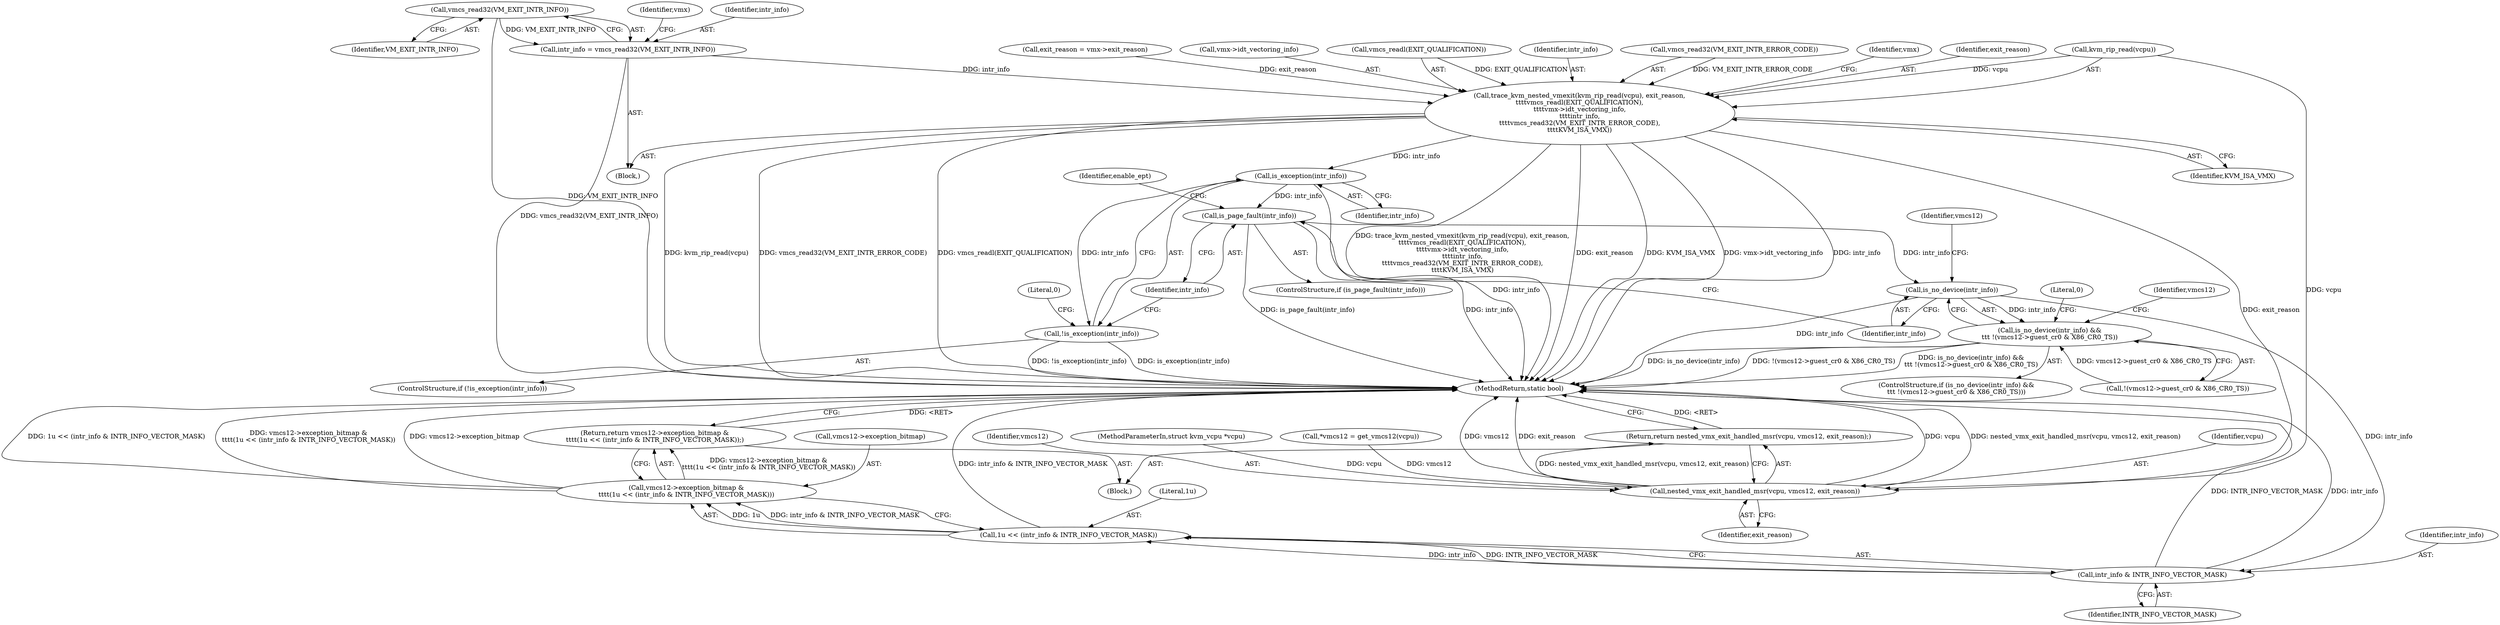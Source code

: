 digraph "0_linux_a642fc305053cc1c6e47e4f4df327895747ab485@API" {
"1000109" [label="(Call,vmcs_read32(VM_EXIT_INTR_INFO))"];
"1000107" [label="(Call,intr_info = vmcs_read32(VM_EXIT_INTR_INFO))"];
"1000127" [label="(Call,trace_kvm_nested_vmexit(kvm_rip_read(vcpu), exit_reason,\n\t\t\t\tvmcs_readl(EXIT_QUALIFICATION),\n\t\t\t\tvmx->idt_vectoring_info,\n\t\t\t\tintr_info,\n\t\t\t\tvmcs_read32(VM_EXIT_INTR_ERROR_CODE),\n\t\t\t\tKVM_ISA_VMX))"];
"1000167" [label="(Call,is_exception(intr_info))"];
"1000166" [label="(Call,!is_exception(intr_info))"];
"1000173" [label="(Call,is_page_fault(intr_info))"];
"1000180" [label="(Call,is_no_device(intr_info))"];
"1000179" [label="(Call,is_no_device(intr_info) &&\n\t\t\t !(vmcs12->guest_cr0 & X86_CR0_TS))"];
"1000197" [label="(Call,intr_info & INTR_INFO_VECTOR_MASK)"];
"1000195" [label="(Call,1u << (intr_info & INTR_INFO_VECTOR_MASK))"];
"1000191" [label="(Call,vmcs12->exception_bitmap &\n\t\t\t\t(1u << (intr_info & INTR_INFO_VECTOR_MASK)))"];
"1000190" [label="(Return,return vmcs12->exception_bitmap &\n\t\t\t\t(1u << (intr_info & INTR_INFO_VECTOR_MASK));)"];
"1000285" [label="(Call,nested_vmx_exit_handled_msr(vcpu, vmcs12, exit_reason))"];
"1000284" [label="(Return,return nested_vmx_exit_handled_msr(vcpu, vmcs12, exit_reason);)"];
"1000165" [label="(ControlStructure,if (!is_exception(intr_info)))"];
"1000191" [label="(Call,vmcs12->exception_bitmap &\n\t\t\t\t(1u << (intr_info & INTR_INFO_VECTOR_MASK)))"];
"1000197" [label="(Call,intr_info & INTR_INFO_VECTOR_MASK)"];
"1000288" [label="(Identifier,exit_reason)"];
"1000139" [label="(Identifier,KVM_ISA_VMX)"];
"1000122" [label="(Call,exit_reason = vmx->exit_reason)"];
"1000176" [label="(Identifier,enable_ept)"];
"1000195" [label="(Call,1u << (intr_info & INTR_INFO_VECTOR_MASK))"];
"1000113" [label="(Identifier,vmx)"];
"1000174" [label="(Identifier,intr_info)"];
"1000179" [label="(Call,is_no_device(intr_info) &&\n\t\t\t !(vmcs12->guest_cr0 & X86_CR0_TS))"];
"1000170" [label="(Literal,0)"];
"1000180" [label="(Call,is_no_device(intr_info))"];
"1000284" [label="(Return,return nested_vmx_exit_handled_msr(vcpu, vmcs12, exit_reason);)"];
"1000166" [label="(Call,!is_exception(intr_info))"];
"1000192" [label="(Call,vmcs12->exception_bitmap)"];
"1000173" [label="(Call,is_page_fault(intr_info))"];
"1000128" [label="(Call,kvm_rip_read(vcpu))"];
"1000107" [label="(Call,intr_info = vmcs_read32(VM_EXIT_INTR_INFO))"];
"1000108" [label="(Identifier,intr_info)"];
"1000286" [label="(Identifier,vcpu)"];
"1000198" [label="(Identifier,intr_info)"];
"1000133" [label="(Call,vmx->idt_vectoring_info)"];
"1000109" [label="(Call,vmcs_read32(VM_EXIT_INTR_INFO))"];
"1000110" [label="(Identifier,VM_EXIT_INTR_INFO)"];
"1000181" [label="(Identifier,intr_info)"];
"1000193" [label="(Identifier,vmcs12)"];
"1000287" [label="(Identifier,vmcs12)"];
"1000131" [label="(Call,vmcs_readl(EXIT_QUALIFICATION))"];
"1000136" [label="(Identifier,intr_info)"];
"1000178" [label="(ControlStructure,if (is_no_device(intr_info) &&\n\t\t\t !(vmcs12->guest_cr0 & X86_CR0_TS)))"];
"1000199" [label="(Identifier,INTR_INFO_VECTOR_MASK)"];
"1000190" [label="(Return,return vmcs12->exception_bitmap &\n\t\t\t\t(1u << (intr_info & INTR_INFO_VECTOR_MASK));)"];
"1000137" [label="(Call,vmcs_read32(VM_EXIT_INTR_ERROR_CODE))"];
"1000167" [label="(Call,is_exception(intr_info))"];
"1000143" [label="(Identifier,vmx)"];
"1000185" [label="(Identifier,vmcs12)"];
"1000341" [label="(MethodReturn,static bool)"];
"1000105" [label="(Block,)"];
"1000130" [label="(Identifier,exit_reason)"];
"1000104" [label="(MethodParameterIn,struct kvm_vcpu *vcpu)"];
"1000285" [label="(Call,nested_vmx_exit_handled_msr(vcpu, vmcs12, exit_reason))"];
"1000196" [label="(Literal,1u)"];
"1000127" [label="(Call,trace_kvm_nested_vmexit(kvm_rip_read(vcpu), exit_reason,\n\t\t\t\tvmcs_readl(EXIT_QUALIFICATION),\n\t\t\t\tvmx->idt_vectoring_info,\n\t\t\t\tintr_info,\n\t\t\t\tvmcs_read32(VM_EXIT_INTR_ERROR_CODE),\n\t\t\t\tKVM_ISA_VMX))"];
"1000189" [label="(Literal,0)"];
"1000168" [label="(Identifier,intr_info)"];
"1000117" [label="(Call,*vmcs12 = get_vmcs12(vcpu))"];
"1000182" [label="(Call,!(vmcs12->guest_cr0 & X86_CR0_TS))"];
"1000172" [label="(ControlStructure,if (is_page_fault(intr_info)))"];
"1000163" [label="(Block,)"];
"1000109" -> "1000107"  [label="AST: "];
"1000109" -> "1000110"  [label="CFG: "];
"1000110" -> "1000109"  [label="AST: "];
"1000107" -> "1000109"  [label="CFG: "];
"1000109" -> "1000341"  [label="DDG: VM_EXIT_INTR_INFO"];
"1000109" -> "1000107"  [label="DDG: VM_EXIT_INTR_INFO"];
"1000107" -> "1000105"  [label="AST: "];
"1000108" -> "1000107"  [label="AST: "];
"1000113" -> "1000107"  [label="CFG: "];
"1000107" -> "1000341"  [label="DDG: vmcs_read32(VM_EXIT_INTR_INFO)"];
"1000107" -> "1000127"  [label="DDG: intr_info"];
"1000127" -> "1000105"  [label="AST: "];
"1000127" -> "1000139"  [label="CFG: "];
"1000128" -> "1000127"  [label="AST: "];
"1000130" -> "1000127"  [label="AST: "];
"1000131" -> "1000127"  [label="AST: "];
"1000133" -> "1000127"  [label="AST: "];
"1000136" -> "1000127"  [label="AST: "];
"1000137" -> "1000127"  [label="AST: "];
"1000139" -> "1000127"  [label="AST: "];
"1000143" -> "1000127"  [label="CFG: "];
"1000127" -> "1000341"  [label="DDG: trace_kvm_nested_vmexit(kvm_rip_read(vcpu), exit_reason,\n\t\t\t\tvmcs_readl(EXIT_QUALIFICATION),\n\t\t\t\tvmx->idt_vectoring_info,\n\t\t\t\tintr_info,\n\t\t\t\tvmcs_read32(VM_EXIT_INTR_ERROR_CODE),\n\t\t\t\tKVM_ISA_VMX)"];
"1000127" -> "1000341"  [label="DDG: exit_reason"];
"1000127" -> "1000341"  [label="DDG: KVM_ISA_VMX"];
"1000127" -> "1000341"  [label="DDG: vmx->idt_vectoring_info"];
"1000127" -> "1000341"  [label="DDG: intr_info"];
"1000127" -> "1000341"  [label="DDG: kvm_rip_read(vcpu)"];
"1000127" -> "1000341"  [label="DDG: vmcs_read32(VM_EXIT_INTR_ERROR_CODE)"];
"1000127" -> "1000341"  [label="DDG: vmcs_readl(EXIT_QUALIFICATION)"];
"1000128" -> "1000127"  [label="DDG: vcpu"];
"1000122" -> "1000127"  [label="DDG: exit_reason"];
"1000131" -> "1000127"  [label="DDG: EXIT_QUALIFICATION"];
"1000137" -> "1000127"  [label="DDG: VM_EXIT_INTR_ERROR_CODE"];
"1000127" -> "1000167"  [label="DDG: intr_info"];
"1000127" -> "1000285"  [label="DDG: exit_reason"];
"1000167" -> "1000166"  [label="AST: "];
"1000167" -> "1000168"  [label="CFG: "];
"1000168" -> "1000167"  [label="AST: "];
"1000166" -> "1000167"  [label="CFG: "];
"1000167" -> "1000341"  [label="DDG: intr_info"];
"1000167" -> "1000166"  [label="DDG: intr_info"];
"1000167" -> "1000173"  [label="DDG: intr_info"];
"1000166" -> "1000165"  [label="AST: "];
"1000170" -> "1000166"  [label="CFG: "];
"1000174" -> "1000166"  [label="CFG: "];
"1000166" -> "1000341"  [label="DDG: !is_exception(intr_info)"];
"1000166" -> "1000341"  [label="DDG: is_exception(intr_info)"];
"1000173" -> "1000172"  [label="AST: "];
"1000173" -> "1000174"  [label="CFG: "];
"1000174" -> "1000173"  [label="AST: "];
"1000176" -> "1000173"  [label="CFG: "];
"1000181" -> "1000173"  [label="CFG: "];
"1000173" -> "1000341"  [label="DDG: is_page_fault(intr_info)"];
"1000173" -> "1000341"  [label="DDG: intr_info"];
"1000173" -> "1000180"  [label="DDG: intr_info"];
"1000180" -> "1000179"  [label="AST: "];
"1000180" -> "1000181"  [label="CFG: "];
"1000181" -> "1000180"  [label="AST: "];
"1000185" -> "1000180"  [label="CFG: "];
"1000179" -> "1000180"  [label="CFG: "];
"1000180" -> "1000341"  [label="DDG: intr_info"];
"1000180" -> "1000179"  [label="DDG: intr_info"];
"1000180" -> "1000197"  [label="DDG: intr_info"];
"1000179" -> "1000178"  [label="AST: "];
"1000179" -> "1000182"  [label="CFG: "];
"1000182" -> "1000179"  [label="AST: "];
"1000189" -> "1000179"  [label="CFG: "];
"1000193" -> "1000179"  [label="CFG: "];
"1000179" -> "1000341"  [label="DDG: !(vmcs12->guest_cr0 & X86_CR0_TS)"];
"1000179" -> "1000341"  [label="DDG: is_no_device(intr_info) &&\n\t\t\t !(vmcs12->guest_cr0 & X86_CR0_TS)"];
"1000179" -> "1000341"  [label="DDG: is_no_device(intr_info)"];
"1000182" -> "1000179"  [label="DDG: vmcs12->guest_cr0 & X86_CR0_TS"];
"1000197" -> "1000195"  [label="AST: "];
"1000197" -> "1000199"  [label="CFG: "];
"1000198" -> "1000197"  [label="AST: "];
"1000199" -> "1000197"  [label="AST: "];
"1000195" -> "1000197"  [label="CFG: "];
"1000197" -> "1000341"  [label="DDG: INTR_INFO_VECTOR_MASK"];
"1000197" -> "1000341"  [label="DDG: intr_info"];
"1000197" -> "1000195"  [label="DDG: intr_info"];
"1000197" -> "1000195"  [label="DDG: INTR_INFO_VECTOR_MASK"];
"1000195" -> "1000191"  [label="AST: "];
"1000196" -> "1000195"  [label="AST: "];
"1000191" -> "1000195"  [label="CFG: "];
"1000195" -> "1000341"  [label="DDG: intr_info & INTR_INFO_VECTOR_MASK"];
"1000195" -> "1000191"  [label="DDG: 1u"];
"1000195" -> "1000191"  [label="DDG: intr_info & INTR_INFO_VECTOR_MASK"];
"1000191" -> "1000190"  [label="AST: "];
"1000192" -> "1000191"  [label="AST: "];
"1000190" -> "1000191"  [label="CFG: "];
"1000191" -> "1000341"  [label="DDG: 1u << (intr_info & INTR_INFO_VECTOR_MASK)"];
"1000191" -> "1000341"  [label="DDG: vmcs12->exception_bitmap &\n\t\t\t\t(1u << (intr_info & INTR_INFO_VECTOR_MASK))"];
"1000191" -> "1000341"  [label="DDG: vmcs12->exception_bitmap"];
"1000191" -> "1000190"  [label="DDG: vmcs12->exception_bitmap &\n\t\t\t\t(1u << (intr_info & INTR_INFO_VECTOR_MASK))"];
"1000190" -> "1000163"  [label="AST: "];
"1000341" -> "1000190"  [label="CFG: "];
"1000190" -> "1000341"  [label="DDG: <RET>"];
"1000285" -> "1000284"  [label="AST: "];
"1000285" -> "1000288"  [label="CFG: "];
"1000286" -> "1000285"  [label="AST: "];
"1000287" -> "1000285"  [label="AST: "];
"1000288" -> "1000285"  [label="AST: "];
"1000284" -> "1000285"  [label="CFG: "];
"1000285" -> "1000341"  [label="DDG: vcpu"];
"1000285" -> "1000341"  [label="DDG: nested_vmx_exit_handled_msr(vcpu, vmcs12, exit_reason)"];
"1000285" -> "1000341"  [label="DDG: vmcs12"];
"1000285" -> "1000341"  [label="DDG: exit_reason"];
"1000285" -> "1000284"  [label="DDG: nested_vmx_exit_handled_msr(vcpu, vmcs12, exit_reason)"];
"1000128" -> "1000285"  [label="DDG: vcpu"];
"1000104" -> "1000285"  [label="DDG: vcpu"];
"1000117" -> "1000285"  [label="DDG: vmcs12"];
"1000284" -> "1000163"  [label="AST: "];
"1000341" -> "1000284"  [label="CFG: "];
"1000284" -> "1000341"  [label="DDG: <RET>"];
}
